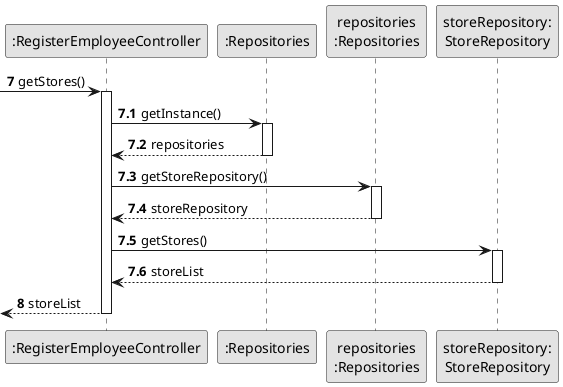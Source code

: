 @startuml
skinparam monochrome true
skinparam packageStyle rectangle
skinparam shadowing false

autonumber 7

'hide footbox
participant ":RegisterEmployeeController" as CTRL
participant ":Repositories" as RepositorySingleton
participant "repositories\n:Repositories" as PLAT
participant "storeRepository:\nStoreRepository" as STRR



          -> CTRL : getStores()
                    activate CTRL
                    autonumber 7.1
                            CTRL -> RepositorySingleton : getInstance()
                            activate RepositorySingleton

                                RepositorySingleton --> CTRL: repositories
                            deactivate RepositorySingleton

                            CTRL -> PLAT : getStoreRepository()
                            activate PLAT

                                PLAT --> CTRL : storeRepository
                            deactivate PLAT

                            CTRL -> STRR : getStores()
                            activate STRR

                                STRR --> CTRL : storeList

                            deactivate STRR

                        autonumber 8
                        <-- CTRL : storeList

                        deactivate CTRL

@enduml